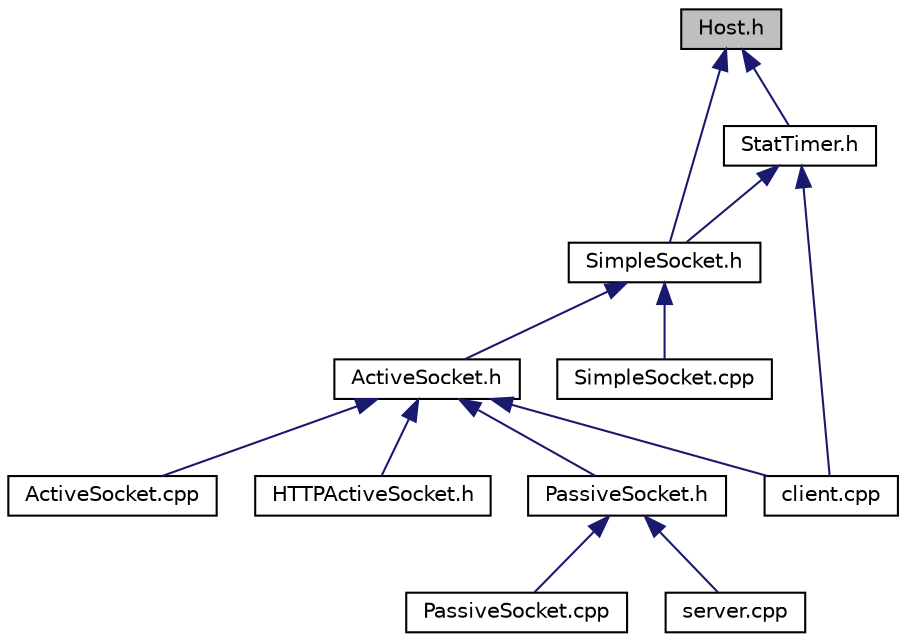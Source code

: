 digraph "Host.h"
{
  edge [fontname="Helvetica",fontsize="10",labelfontname="Helvetica",labelfontsize="10"];
  node [fontname="Helvetica",fontsize="10",shape=record];
  Node1 [label="Host.h",height=0.2,width=0.4,color="black", fillcolor="grey75", style="filled" fontcolor="black"];
  Node1 -> Node2 [dir="back",color="midnightblue",fontsize="10",style="solid",fontname="Helvetica"];
  Node2 [label="SimpleSocket.h",height=0.2,width=0.4,color="black", fillcolor="white", style="filled",URL="$SimpleSocket_8h.html"];
  Node2 -> Node3 [dir="back",color="midnightblue",fontsize="10",style="solid",fontname="Helvetica"];
  Node3 [label="ActiveSocket.h",height=0.2,width=0.4,color="black", fillcolor="white", style="filled",URL="$ActiveSocket_8h.html"];
  Node3 -> Node4 [dir="back",color="midnightblue",fontsize="10",style="solid",fontname="Helvetica"];
  Node4 [label="ActiveSocket.cpp",height=0.2,width=0.4,color="black", fillcolor="white", style="filled",URL="$ActiveSocket_8cpp.html"];
  Node3 -> Node5 [dir="back",color="midnightblue",fontsize="10",style="solid",fontname="Helvetica"];
  Node5 [label="client.cpp",height=0.2,width=0.4,color="black", fillcolor="white", style="filled",URL="$client_8cpp.html"];
  Node3 -> Node6 [dir="back",color="midnightblue",fontsize="10",style="solid",fontname="Helvetica"];
  Node6 [label="HTTPActiveSocket.h",height=0.2,width=0.4,color="black", fillcolor="white", style="filled",URL="$HTTPActiveSocket_8h.html"];
  Node3 -> Node7 [dir="back",color="midnightblue",fontsize="10",style="solid",fontname="Helvetica"];
  Node7 [label="PassiveSocket.h",height=0.2,width=0.4,color="black", fillcolor="white", style="filled",URL="$PassiveSocket_8h.html"];
  Node7 -> Node8 [dir="back",color="midnightblue",fontsize="10",style="solid",fontname="Helvetica"];
  Node8 [label="PassiveSocket.cpp",height=0.2,width=0.4,color="black", fillcolor="white", style="filled",URL="$PassiveSocket_8cpp.html"];
  Node7 -> Node9 [dir="back",color="midnightblue",fontsize="10",style="solid",fontname="Helvetica"];
  Node9 [label="server.cpp",height=0.2,width=0.4,color="black", fillcolor="white", style="filled",URL="$server_8cpp.html"];
  Node2 -> Node10 [dir="back",color="midnightblue",fontsize="10",style="solid",fontname="Helvetica"];
  Node10 [label="SimpleSocket.cpp",height=0.2,width=0.4,color="black", fillcolor="white", style="filled",URL="$SimpleSocket_8cpp.html"];
  Node1 -> Node11 [dir="back",color="midnightblue",fontsize="10",style="solid",fontname="Helvetica"];
  Node11 [label="StatTimer.h",height=0.2,width=0.4,color="black", fillcolor="white", style="filled",URL="$StatTimer_8h.html"];
  Node11 -> Node2 [dir="back",color="midnightblue",fontsize="10",style="solid",fontname="Helvetica"];
  Node11 -> Node5 [dir="back",color="midnightblue",fontsize="10",style="solid",fontname="Helvetica"];
}
